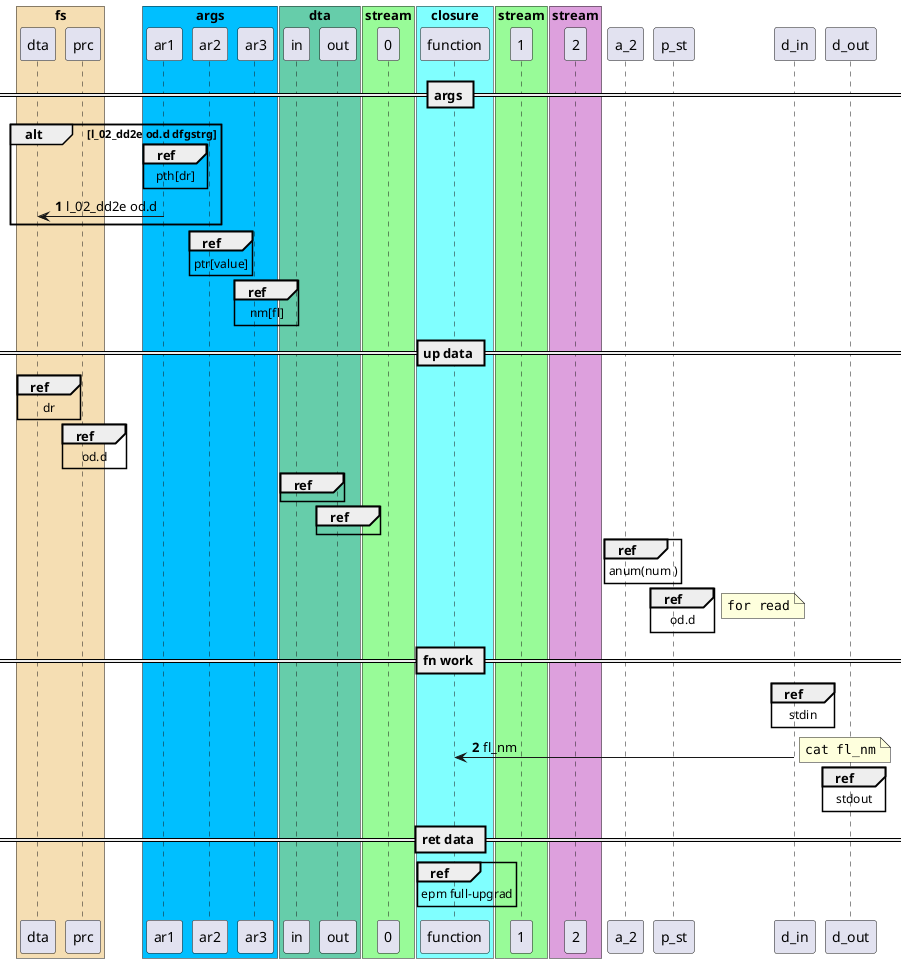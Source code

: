 @startuml
' F19CBB
' A8E4A0
' FAE7B5
' FAE7B5
' Серебряный	Silver	#c0c0c0
' Лососевый	Salmon	#fa8072
' Пшеничный	Wheat	#f5deb3
' Светлый сомон	LightSalmon	#ffa07a
' Бледный зелёный	PaleGreen	#98fb98
' Оливковый	Olive	#808000
' Умеренный аквамариновый	MediumAquamarine	#66cdaa
' Циан,цвет морской волны	Cyan,Aqua	#00ffff
' Светлый стальной синий	LightSteelBlue	#b0c4de
' Морозное небо	DeepSkyBlue	#00bfff
' Светлая слива	Plum	#dda0dd
' Розовый	Pink	#ffc0cb
' scale 1000*500
autonumber 
box "fs" #f5deb3
participant dta 
participant prc 
end box
box "args" #00bfff
participant ar1 
participant ar2 
participant ar3 
end box
box "dta" #66cdaa
participant in 
participant out 
end box
box "stream" #98fb98
participant 0 as sti
end box
box "closure" #80ffff
participant function as fn
end box
box "stream" #98fb98
participant 1 
end box
box "stream" #dda0dd
participant 2 
end box
== args ==

alt l_02_dd2e od.d dfgstrg 
ref over ar1 
pth[dr]
end ref
ar1 -> dta : l_02_dd2e od.d
end

ref over ar2
ptr[value]
end ref

ref over ar3
nm[fl]
end ref
== up data ==
ref over dta
dr
end ref

ref over prc
od.d
end ref

ref over in
end ref

ref over out
end ref


ref over a_2
anum(num )
end ref

ref over p_st
od.d
end ref



note right
<code>
for read
</code>
end note

== fn work ==

ref over d_in
stdin
end ref
d_in -> fn : fl_nm
note right
<code>
cat fl_nm
</code>
end note
ref over d_out
stdout
end ref
== ret data ==
ref over fn
epm full-upgrad
end ref


@enduml

